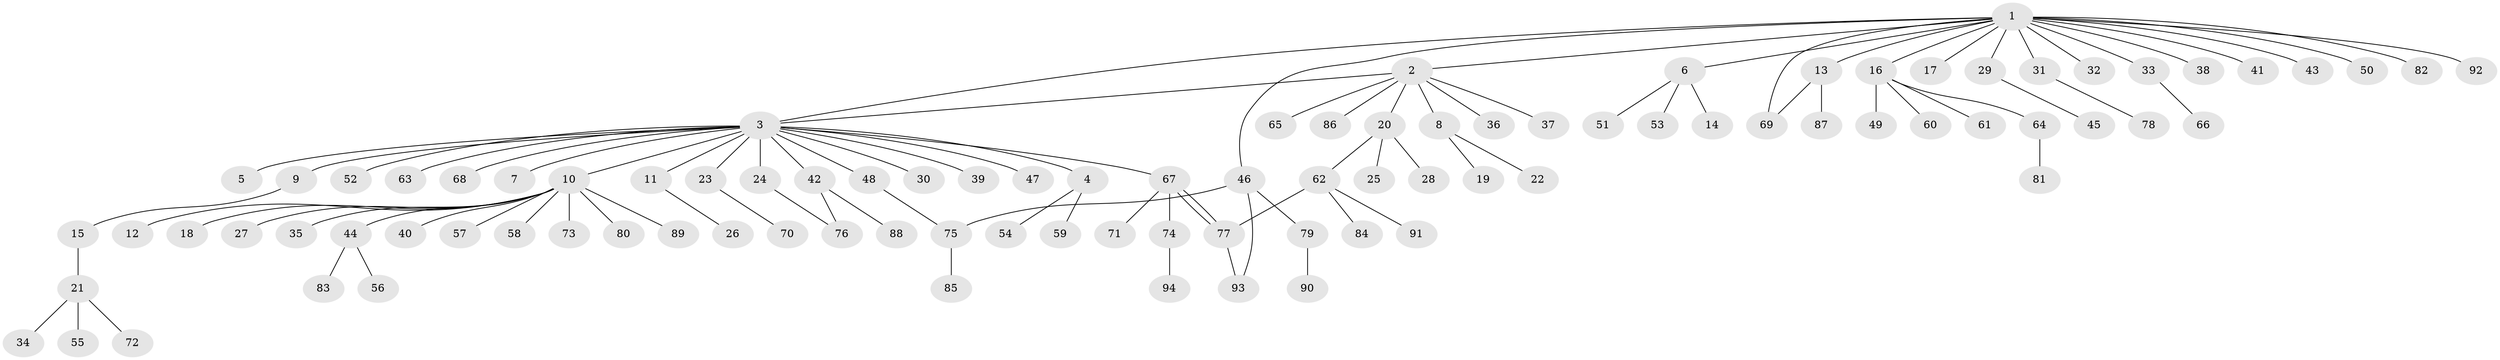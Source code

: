 // Generated by graph-tools (version 1.1) at 2025/25/03/09/25 03:25:54]
// undirected, 94 vertices, 100 edges
graph export_dot {
graph [start="1"]
  node [color=gray90,style=filled];
  1;
  2;
  3;
  4;
  5;
  6;
  7;
  8;
  9;
  10;
  11;
  12;
  13;
  14;
  15;
  16;
  17;
  18;
  19;
  20;
  21;
  22;
  23;
  24;
  25;
  26;
  27;
  28;
  29;
  30;
  31;
  32;
  33;
  34;
  35;
  36;
  37;
  38;
  39;
  40;
  41;
  42;
  43;
  44;
  45;
  46;
  47;
  48;
  49;
  50;
  51;
  52;
  53;
  54;
  55;
  56;
  57;
  58;
  59;
  60;
  61;
  62;
  63;
  64;
  65;
  66;
  67;
  68;
  69;
  70;
  71;
  72;
  73;
  74;
  75;
  76;
  77;
  78;
  79;
  80;
  81;
  82;
  83;
  84;
  85;
  86;
  87;
  88;
  89;
  90;
  91;
  92;
  93;
  94;
  1 -- 2;
  1 -- 3;
  1 -- 6;
  1 -- 13;
  1 -- 16;
  1 -- 17;
  1 -- 29;
  1 -- 31;
  1 -- 32;
  1 -- 33;
  1 -- 38;
  1 -- 41;
  1 -- 43;
  1 -- 46;
  1 -- 50;
  1 -- 69;
  1 -- 82;
  1 -- 92;
  2 -- 3;
  2 -- 8;
  2 -- 20;
  2 -- 36;
  2 -- 37;
  2 -- 65;
  2 -- 86;
  3 -- 4;
  3 -- 5;
  3 -- 7;
  3 -- 9;
  3 -- 10;
  3 -- 11;
  3 -- 23;
  3 -- 24;
  3 -- 30;
  3 -- 39;
  3 -- 42;
  3 -- 47;
  3 -- 48;
  3 -- 52;
  3 -- 63;
  3 -- 67;
  3 -- 68;
  4 -- 54;
  4 -- 59;
  6 -- 14;
  6 -- 51;
  6 -- 53;
  8 -- 19;
  8 -- 22;
  9 -- 15;
  10 -- 12;
  10 -- 18;
  10 -- 27;
  10 -- 35;
  10 -- 40;
  10 -- 44;
  10 -- 57;
  10 -- 58;
  10 -- 73;
  10 -- 80;
  10 -- 89;
  11 -- 26;
  13 -- 69;
  13 -- 87;
  15 -- 21;
  16 -- 49;
  16 -- 60;
  16 -- 61;
  16 -- 64;
  20 -- 25;
  20 -- 28;
  20 -- 62;
  21 -- 34;
  21 -- 55;
  21 -- 72;
  23 -- 70;
  24 -- 76;
  29 -- 45;
  31 -- 78;
  33 -- 66;
  42 -- 76;
  42 -- 88;
  44 -- 56;
  44 -- 83;
  46 -- 75;
  46 -- 79;
  46 -- 93;
  48 -- 75;
  62 -- 77;
  62 -- 84;
  62 -- 91;
  64 -- 81;
  67 -- 71;
  67 -- 74;
  67 -- 77;
  67 -- 77;
  74 -- 94;
  75 -- 85;
  77 -- 93;
  79 -- 90;
}
